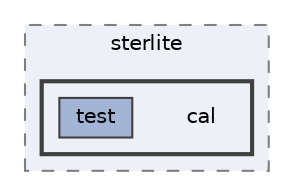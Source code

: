 digraph "repository/cal-testing/src/test/java/com/sterlite/cal"
{
 // LATEX_PDF_SIZE
  bgcolor="transparent";
  edge [fontname=Helvetica,fontsize=10,labelfontname=Helvetica,labelfontsize=10];
  node [fontname=Helvetica,fontsize=10,shape=box,height=0.2,width=0.4];
  compound=true
  subgraph clusterdir_b25386ad297a1afcd446e6b5c49cd48a {
    graph [ bgcolor="#edf0f7", pencolor="grey50", label="sterlite", fontname=Helvetica,fontsize=10 style="filled,dashed", URL="dir_b25386ad297a1afcd446e6b5c49cd48a.html",tooltip=""]
  subgraph clusterdir_6c9bc2cdf86e59d6bda5801de3c2db24 {
    graph [ bgcolor="#edf0f7", pencolor="grey25", label="", fontname=Helvetica,fontsize=10 style="filled,bold", URL="dir_6c9bc2cdf86e59d6bda5801de3c2db24.html",tooltip=""]
    dir_6c9bc2cdf86e59d6bda5801de3c2db24 [shape=plaintext, label="cal"];
  dir_bc5bad33ea7ced516d34454689b487e3 [label="test", fillcolor="#a2b4d6", color="grey25", style="filled", URL="dir_bc5bad33ea7ced516d34454689b487e3.html",tooltip=""];
  }
  }
}
